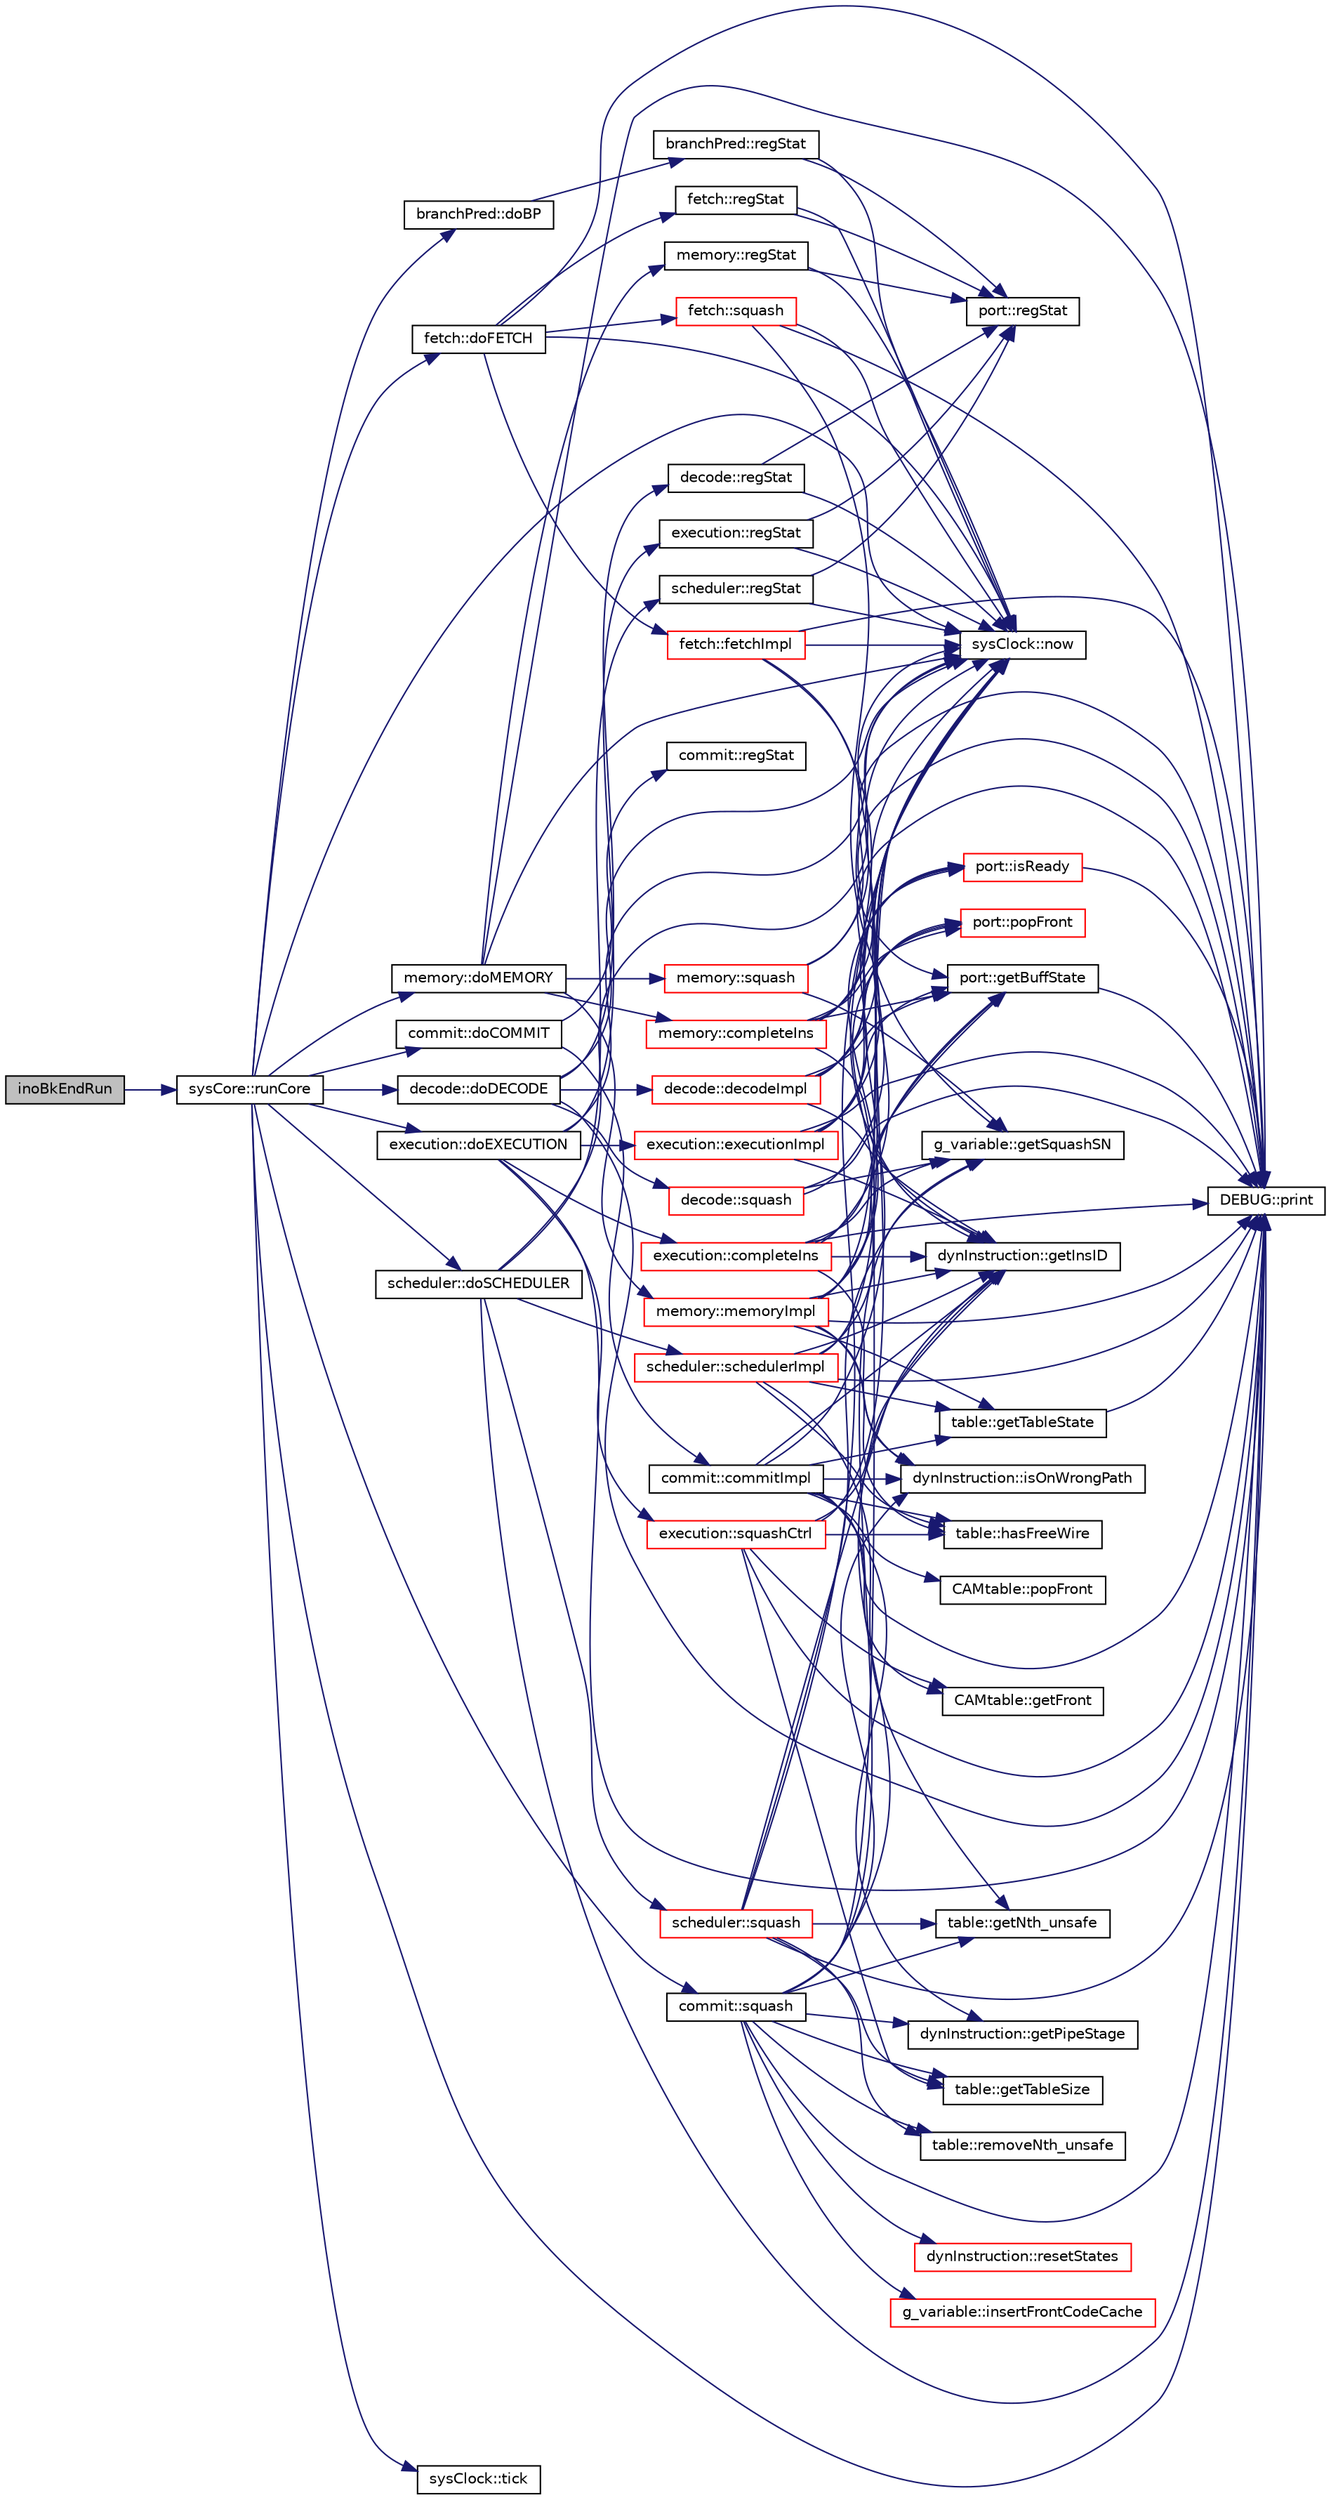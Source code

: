 digraph G
{
  edge [fontname="Helvetica",fontsize="10",labelfontname="Helvetica",labelfontsize="10"];
  node [fontname="Helvetica",fontsize="10",shape=record];
  rankdir=LR;
  Node1 [label="inoBkEndRun",height=0.2,width=0.4,color="black", fillcolor="grey75", style="filled" fontcolor="black"];
  Node1 -> Node2 [color="midnightblue",fontsize="10",style="solid",fontname="Helvetica"];
  Node2 [label="sysCore::runCore",height=0.2,width=0.4,color="black", fillcolor="white", style="filled",URL="$classsysCore.html#a329e1539dcc7da668fb0d6237368922f"];
  Node2 -> Node3 [color="midnightblue",fontsize="10",style="solid",fontname="Helvetica"];
  Node3 [label="branchPred::doBP",height=0.2,width=0.4,color="black", fillcolor="white", style="filled",URL="$classbranchPred.html#a1f0824ac19dd44bb72c2f3d08069f231"];
  Node3 -> Node4 [color="midnightblue",fontsize="10",style="solid",fontname="Helvetica"];
  Node4 [label="branchPred::regStat",height=0.2,width=0.4,color="black", fillcolor="white", style="filled",URL="$classbranchPred.html#a1bb57a2887df1dfcc967fb26c369e8e1"];
  Node4 -> Node5 [color="midnightblue",fontsize="10",style="solid",fontname="Helvetica"];
  Node5 [label="sysClock::now",height=0.2,width=0.4,color="black", fillcolor="white", style="filled",URL="$classsysClock.html#af027a57c8bc3d0dab4fe5a0f870b7d20"];
  Node4 -> Node6 [color="midnightblue",fontsize="10",style="solid",fontname="Helvetica"];
  Node6 [label="port::regStat",height=0.2,width=0.4,color="black", fillcolor="white", style="filled",URL="$classport.html#a966cfeb3b369ec22e8081275481abe32"];
  Node2 -> Node7 [color="midnightblue",fontsize="10",style="solid",fontname="Helvetica"];
  Node7 [label="commit::doCOMMIT",height=0.2,width=0.4,color="black", fillcolor="white", style="filled",URL="$classcommit.html#a9eb2bb492ac2b103102be4ef7d018e8b"];
  Node7 -> Node8 [color="midnightblue",fontsize="10",style="solid",fontname="Helvetica"];
  Node8 [label="commit::commitImpl",height=0.2,width=0.4,color="black", fillcolor="white", style="filled",URL="$classcommit.html#a50f823d551a57bbaccde41c32737b737"];
  Node8 -> Node9 [color="midnightblue",fontsize="10",style="solid",fontname="Helvetica"];
  Node9 [label="CAMtable::getFront",height=0.2,width=0.4,color="black", fillcolor="white", style="filled",URL="$classCAMtable.html#a1111b552094db836302ac5ce0671794a"];
  Node8 -> Node10 [color="midnightblue",fontsize="10",style="solid",fontname="Helvetica"];
  Node10 [label="dynInstruction::getInsID",height=0.2,width=0.4,color="black", fillcolor="white", style="filled",URL="$classdynInstruction.html#ab38b8181f522daae77cb46d701fb5302"];
  Node8 -> Node11 [color="midnightblue",fontsize="10",style="solid",fontname="Helvetica"];
  Node11 [label="dynInstruction::getPipeStage",height=0.2,width=0.4,color="black", fillcolor="white", style="filled",URL="$classdynInstruction.html#aeb07269dfde7d142e72e13cda8060c29"];
  Node8 -> Node12 [color="midnightblue",fontsize="10",style="solid",fontname="Helvetica"];
  Node12 [label="table::getTableState",height=0.2,width=0.4,color="black", fillcolor="white", style="filled",URL="$classtable.html#abab8f70b8b32bb7342f5107edb328d18"];
  Node12 -> Node13 [color="midnightblue",fontsize="10",style="solid",fontname="Helvetica"];
  Node13 [label="DEBUG::print",height=0.2,width=0.4,color="black", fillcolor="white", style="filled",URL="$classDEBUG.html#ab38f086785f7239084b735007297078a"];
  Node8 -> Node14 [color="midnightblue",fontsize="10",style="solid",fontname="Helvetica"];
  Node14 [label="table::hasFreeWire",height=0.2,width=0.4,color="black", fillcolor="white", style="filled",URL="$classtable.html#ade9af281ee70b0cf544060c478ffbfe1"];
  Node8 -> Node15 [color="midnightblue",fontsize="10",style="solid",fontname="Helvetica"];
  Node15 [label="dynInstruction::isOnWrongPath",height=0.2,width=0.4,color="black", fillcolor="white", style="filled",URL="$classdynInstruction.html#a9e5d4f7401d24394fcc9b77d818798b6"];
  Node8 -> Node5 [color="midnightblue",fontsize="10",style="solid",fontname="Helvetica"];
  Node8 -> Node16 [color="midnightblue",fontsize="10",style="solid",fontname="Helvetica"];
  Node16 [label="CAMtable::popFront",height=0.2,width=0.4,color="black", fillcolor="white", style="filled",URL="$classCAMtable.html#a5e19b284c54893d488fb7eae5f84aa13"];
  Node8 -> Node13 [color="midnightblue",fontsize="10",style="solid",fontname="Helvetica"];
  Node7 -> Node17 [color="midnightblue",fontsize="10",style="solid",fontname="Helvetica"];
  Node17 [label="commit::regStat",height=0.2,width=0.4,color="black", fillcolor="white", style="filled",URL="$classcommit.html#a207fab9b88bbf27cae6f6388aa6ef6ad"];
  Node2 -> Node18 [color="midnightblue",fontsize="10",style="solid",fontname="Helvetica"];
  Node18 [label="decode::doDECODE",height=0.2,width=0.4,color="black", fillcolor="white", style="filled",URL="$classdecode.html#a387fdd64ecb79472fad23d4190b80516"];
  Node18 -> Node19 [color="midnightblue",fontsize="10",style="solid",fontname="Helvetica"];
  Node19 [label="decode::decodeImpl",height=0.2,width=0.4,color="red", fillcolor="white", style="filled",URL="$classdecode.html#a4971894a17f1aca1f8a562774949dd1e"];
  Node19 -> Node20 [color="midnightblue",fontsize="10",style="solid",fontname="Helvetica"];
  Node20 [label="port::getBuffState",height=0.2,width=0.4,color="black", fillcolor="white", style="filled",URL="$classport.html#abf9be02812c2503eee69704a01b14145"];
  Node20 -> Node13 [color="midnightblue",fontsize="10",style="solid",fontname="Helvetica"];
  Node19 -> Node10 [color="midnightblue",fontsize="10",style="solid",fontname="Helvetica"];
  Node19 -> Node21 [color="midnightblue",fontsize="10",style="solid",fontname="Helvetica"];
  Node21 [label="port::isReady",height=0.2,width=0.4,color="red", fillcolor="white", style="filled",URL="$classport.html#a57a6cc5a8388feaf7fd09bd9616f0ee7"];
  Node21 -> Node13 [color="midnightblue",fontsize="10",style="solid",fontname="Helvetica"];
  Node19 -> Node5 [color="midnightblue",fontsize="10",style="solid",fontname="Helvetica"];
  Node19 -> Node22 [color="midnightblue",fontsize="10",style="solid",fontname="Helvetica"];
  Node22 [label="port::popFront",height=0.2,width=0.4,color="red", fillcolor="white", style="filled",URL="$classport.html#a95bf81afb2a6c03ac2272b3708322b74"];
  Node19 -> Node13 [color="midnightblue",fontsize="10",style="solid",fontname="Helvetica"];
  Node18 -> Node5 [color="midnightblue",fontsize="10",style="solid",fontname="Helvetica"];
  Node18 -> Node13 [color="midnightblue",fontsize="10",style="solid",fontname="Helvetica"];
  Node18 -> Node23 [color="midnightblue",fontsize="10",style="solid",fontname="Helvetica"];
  Node23 [label="decode::regStat",height=0.2,width=0.4,color="black", fillcolor="white", style="filled",URL="$classdecode.html#aa9758b61373caf22cabe72ed17006385"];
  Node23 -> Node5 [color="midnightblue",fontsize="10",style="solid",fontname="Helvetica"];
  Node23 -> Node6 [color="midnightblue",fontsize="10",style="solid",fontname="Helvetica"];
  Node18 -> Node24 [color="midnightblue",fontsize="10",style="solid",fontname="Helvetica"];
  Node24 [label="decode::squash",height=0.2,width=0.4,color="red", fillcolor="white", style="filled",URL="$classdecode.html#afed951843a1cc2c9f9f044caa7c009f1"];
  Node24 -> Node25 [color="midnightblue",fontsize="10",style="solid",fontname="Helvetica"];
  Node25 [label="g_variable::getSquashSN",height=0.2,width=0.4,color="black", fillcolor="white", style="filled",URL="$structg__variable.html#a366fb213b96fa81e166dbe60a16c3e4f"];
  Node24 -> Node5 [color="midnightblue",fontsize="10",style="solid",fontname="Helvetica"];
  Node24 -> Node13 [color="midnightblue",fontsize="10",style="solid",fontname="Helvetica"];
  Node2 -> Node26 [color="midnightblue",fontsize="10",style="solid",fontname="Helvetica"];
  Node26 [label="execution::doEXECUTION",height=0.2,width=0.4,color="black", fillcolor="white", style="filled",URL="$classexecution.html#a972207b1dde6a4bb8731c3fc0908bac6"];
  Node26 -> Node27 [color="midnightblue",fontsize="10",style="solid",fontname="Helvetica"];
  Node27 [label="execution::completeIns",height=0.2,width=0.4,color="red", fillcolor="white", style="filled",URL="$classexecution.html#a0c823fb6010268a0da3a706a9452d5e0"];
  Node27 -> Node20 [color="midnightblue",fontsize="10",style="solid",fontname="Helvetica"];
  Node27 -> Node10 [color="midnightblue",fontsize="10",style="solid",fontname="Helvetica"];
  Node27 -> Node25 [color="midnightblue",fontsize="10",style="solid",fontname="Helvetica"];
  Node27 -> Node15 [color="midnightblue",fontsize="10",style="solid",fontname="Helvetica"];
  Node27 -> Node5 [color="midnightblue",fontsize="10",style="solid",fontname="Helvetica"];
  Node27 -> Node13 [color="midnightblue",fontsize="10",style="solid",fontname="Helvetica"];
  Node26 -> Node28 [color="midnightblue",fontsize="10",style="solid",fontname="Helvetica"];
  Node28 [label="execution::executionImpl",height=0.2,width=0.4,color="red", fillcolor="white", style="filled",URL="$classexecution.html#adc2d24703f3425df6107514535fea88b"];
  Node28 -> Node20 [color="midnightblue",fontsize="10",style="solid",fontname="Helvetica"];
  Node28 -> Node10 [color="midnightblue",fontsize="10",style="solid",fontname="Helvetica"];
  Node28 -> Node21 [color="midnightblue",fontsize="10",style="solid",fontname="Helvetica"];
  Node28 -> Node5 [color="midnightblue",fontsize="10",style="solid",fontname="Helvetica"];
  Node28 -> Node22 [color="midnightblue",fontsize="10",style="solid",fontname="Helvetica"];
  Node28 -> Node13 [color="midnightblue",fontsize="10",style="solid",fontname="Helvetica"];
  Node26 -> Node5 [color="midnightblue",fontsize="10",style="solid",fontname="Helvetica"];
  Node26 -> Node13 [color="midnightblue",fontsize="10",style="solid",fontname="Helvetica"];
  Node26 -> Node29 [color="midnightblue",fontsize="10",style="solid",fontname="Helvetica"];
  Node29 [label="execution::regStat",height=0.2,width=0.4,color="black", fillcolor="white", style="filled",URL="$classexecution.html#af6a859d27808b6db44c92b0ff79ef426"];
  Node29 -> Node5 [color="midnightblue",fontsize="10",style="solid",fontname="Helvetica"];
  Node29 -> Node6 [color="midnightblue",fontsize="10",style="solid",fontname="Helvetica"];
  Node26 -> Node30 [color="midnightblue",fontsize="10",style="solid",fontname="Helvetica"];
  Node30 [label="execution::squashCtrl",height=0.2,width=0.4,color="red", fillcolor="white", style="filled",URL="$classexecution.html#a3e12895813ee78b1a7d2d10894db1204"];
  Node30 -> Node9 [color="midnightblue",fontsize="10",style="solid",fontname="Helvetica"];
  Node30 -> Node10 [color="midnightblue",fontsize="10",style="solid",fontname="Helvetica"];
  Node30 -> Node31 [color="midnightblue",fontsize="10",style="solid",fontname="Helvetica"];
  Node31 [label="table::getTableSize",height=0.2,width=0.4,color="black", fillcolor="white", style="filled",URL="$classtable.html#af9c07419ae48bd029f03a9e7ca29c43f"];
  Node30 -> Node14 [color="midnightblue",fontsize="10",style="solid",fontname="Helvetica"];
  Node30 -> Node5 [color="midnightblue",fontsize="10",style="solid",fontname="Helvetica"];
  Node30 -> Node13 [color="midnightblue",fontsize="10",style="solid",fontname="Helvetica"];
  Node2 -> Node32 [color="midnightblue",fontsize="10",style="solid",fontname="Helvetica"];
  Node32 [label="fetch::doFETCH",height=0.2,width=0.4,color="black", fillcolor="white", style="filled",URL="$classfetch.html#abe2124748be0ac8b2e2b516203f9b194"];
  Node32 -> Node33 [color="midnightblue",fontsize="10",style="solid",fontname="Helvetica"];
  Node33 [label="fetch::fetchImpl",height=0.2,width=0.4,color="red", fillcolor="white", style="filled",URL="$classfetch.html#af1aaa5a5c78172ec27dae140c7dc3ab3"];
  Node33 -> Node20 [color="midnightblue",fontsize="10",style="solid",fontname="Helvetica"];
  Node33 -> Node10 [color="midnightblue",fontsize="10",style="solid",fontname="Helvetica"];
  Node33 -> Node5 [color="midnightblue",fontsize="10",style="solid",fontname="Helvetica"];
  Node33 -> Node13 [color="midnightblue",fontsize="10",style="solid",fontname="Helvetica"];
  Node32 -> Node5 [color="midnightblue",fontsize="10",style="solid",fontname="Helvetica"];
  Node32 -> Node13 [color="midnightblue",fontsize="10",style="solid",fontname="Helvetica"];
  Node32 -> Node34 [color="midnightblue",fontsize="10",style="solid",fontname="Helvetica"];
  Node34 [label="fetch::regStat",height=0.2,width=0.4,color="black", fillcolor="white", style="filled",URL="$classfetch.html#afd8c8e8e16f0f288d1090d59a85c2281"];
  Node34 -> Node5 [color="midnightblue",fontsize="10",style="solid",fontname="Helvetica"];
  Node34 -> Node6 [color="midnightblue",fontsize="10",style="solid",fontname="Helvetica"];
  Node32 -> Node35 [color="midnightblue",fontsize="10",style="solid",fontname="Helvetica"];
  Node35 [label="fetch::squash",height=0.2,width=0.4,color="red", fillcolor="white", style="filled",URL="$classfetch.html#a39b22ed50d3b51ebe311be86343fed2a"];
  Node35 -> Node25 [color="midnightblue",fontsize="10",style="solid",fontname="Helvetica"];
  Node35 -> Node5 [color="midnightblue",fontsize="10",style="solid",fontname="Helvetica"];
  Node35 -> Node13 [color="midnightblue",fontsize="10",style="solid",fontname="Helvetica"];
  Node2 -> Node36 [color="midnightblue",fontsize="10",style="solid",fontname="Helvetica"];
  Node36 [label="memory::doMEMORY",height=0.2,width=0.4,color="black", fillcolor="white", style="filled",URL="$classmemory.html#ae667b5ac087faff10a52913146d6b627"];
  Node36 -> Node37 [color="midnightblue",fontsize="10",style="solid",fontname="Helvetica"];
  Node37 [label="memory::completeIns",height=0.2,width=0.4,color="red", fillcolor="white", style="filled",URL="$classmemory.html#a684c9f7770f14ce500c0bb3b2d34cfa5"];
  Node37 -> Node20 [color="midnightblue",fontsize="10",style="solid",fontname="Helvetica"];
  Node37 -> Node10 [color="midnightblue",fontsize="10",style="solid",fontname="Helvetica"];
  Node37 -> Node21 [color="midnightblue",fontsize="10",style="solid",fontname="Helvetica"];
  Node37 -> Node5 [color="midnightblue",fontsize="10",style="solid",fontname="Helvetica"];
  Node37 -> Node22 [color="midnightblue",fontsize="10",style="solid",fontname="Helvetica"];
  Node37 -> Node13 [color="midnightblue",fontsize="10",style="solid",fontname="Helvetica"];
  Node36 -> Node38 [color="midnightblue",fontsize="10",style="solid",fontname="Helvetica"];
  Node38 [label="memory::memoryImpl",height=0.2,width=0.4,color="red", fillcolor="white", style="filled",URL="$classmemory.html#a3c2b4025c057acb762cc6630f324d3dc"];
  Node38 -> Node20 [color="midnightblue",fontsize="10",style="solid",fontname="Helvetica"];
  Node38 -> Node10 [color="midnightblue",fontsize="10",style="solid",fontname="Helvetica"];
  Node38 -> Node12 [color="midnightblue",fontsize="10",style="solid",fontname="Helvetica"];
  Node38 -> Node14 [color="midnightblue",fontsize="10",style="solid",fontname="Helvetica"];
  Node38 -> Node15 [color="midnightblue",fontsize="10",style="solid",fontname="Helvetica"];
  Node38 -> Node21 [color="midnightblue",fontsize="10",style="solid",fontname="Helvetica"];
  Node38 -> Node5 [color="midnightblue",fontsize="10",style="solid",fontname="Helvetica"];
  Node38 -> Node22 [color="midnightblue",fontsize="10",style="solid",fontname="Helvetica"];
  Node38 -> Node13 [color="midnightblue",fontsize="10",style="solid",fontname="Helvetica"];
  Node36 -> Node5 [color="midnightblue",fontsize="10",style="solid",fontname="Helvetica"];
  Node36 -> Node13 [color="midnightblue",fontsize="10",style="solid",fontname="Helvetica"];
  Node36 -> Node39 [color="midnightblue",fontsize="10",style="solid",fontname="Helvetica"];
  Node39 [label="memory::regStat",height=0.2,width=0.4,color="black", fillcolor="white", style="filled",URL="$classmemory.html#a2f2be279e08cd2180fb070a954fbc674"];
  Node39 -> Node5 [color="midnightblue",fontsize="10",style="solid",fontname="Helvetica"];
  Node39 -> Node6 [color="midnightblue",fontsize="10",style="solid",fontname="Helvetica"];
  Node36 -> Node40 [color="midnightblue",fontsize="10",style="solid",fontname="Helvetica"];
  Node40 [label="memory::squash",height=0.2,width=0.4,color="red", fillcolor="white", style="filled",URL="$classmemory.html#a88818ea5e9263294dc5e1fef01fb068f"];
  Node40 -> Node25 [color="midnightblue",fontsize="10",style="solid",fontname="Helvetica"];
  Node40 -> Node5 [color="midnightblue",fontsize="10",style="solid",fontname="Helvetica"];
  Node40 -> Node13 [color="midnightblue",fontsize="10",style="solid",fontname="Helvetica"];
  Node2 -> Node41 [color="midnightblue",fontsize="10",style="solid",fontname="Helvetica"];
  Node41 [label="scheduler::doSCHEDULER",height=0.2,width=0.4,color="black", fillcolor="white", style="filled",URL="$classscheduler.html#a3253fffac337ef94b41e8dcef59dbd74"];
  Node41 -> Node5 [color="midnightblue",fontsize="10",style="solid",fontname="Helvetica"];
  Node41 -> Node13 [color="midnightblue",fontsize="10",style="solid",fontname="Helvetica"];
  Node41 -> Node42 [color="midnightblue",fontsize="10",style="solid",fontname="Helvetica"];
  Node42 [label="scheduler::regStat",height=0.2,width=0.4,color="black", fillcolor="white", style="filled",URL="$classscheduler.html#ab1cdff1168591f0166016829d460928a"];
  Node42 -> Node5 [color="midnightblue",fontsize="10",style="solid",fontname="Helvetica"];
  Node42 -> Node6 [color="midnightblue",fontsize="10",style="solid",fontname="Helvetica"];
  Node41 -> Node43 [color="midnightblue",fontsize="10",style="solid",fontname="Helvetica"];
  Node43 [label="scheduler::schedulerImpl",height=0.2,width=0.4,color="red", fillcolor="white", style="filled",URL="$classscheduler.html#a22fd96ca05e81346965e87c0e46b9cca"];
  Node43 -> Node20 [color="midnightblue",fontsize="10",style="solid",fontname="Helvetica"];
  Node43 -> Node10 [color="midnightblue",fontsize="10",style="solid",fontname="Helvetica"];
  Node43 -> Node44 [color="midnightblue",fontsize="10",style="solid",fontname="Helvetica"];
  Node44 [label="table::getNth_unsafe",height=0.2,width=0.4,color="black", fillcolor="white", style="filled",URL="$classtable.html#a20191b8e05f6882b38655c5fffb42389"];
  Node43 -> Node12 [color="midnightblue",fontsize="10",style="solid",fontname="Helvetica"];
  Node43 -> Node14 [color="midnightblue",fontsize="10",style="solid",fontname="Helvetica"];
  Node43 -> Node5 [color="midnightblue",fontsize="10",style="solid",fontname="Helvetica"];
  Node43 -> Node13 [color="midnightblue",fontsize="10",style="solid",fontname="Helvetica"];
  Node41 -> Node45 [color="midnightblue",fontsize="10",style="solid",fontname="Helvetica"];
  Node45 [label="scheduler::squash",height=0.2,width=0.4,color="red", fillcolor="white", style="filled",URL="$classscheduler.html#aa2248008ac06d971f08807593b9a09c2"];
  Node45 -> Node10 [color="midnightblue",fontsize="10",style="solid",fontname="Helvetica"];
  Node45 -> Node44 [color="midnightblue",fontsize="10",style="solid",fontname="Helvetica"];
  Node45 -> Node25 [color="midnightblue",fontsize="10",style="solid",fontname="Helvetica"];
  Node45 -> Node31 [color="midnightblue",fontsize="10",style="solid",fontname="Helvetica"];
  Node45 -> Node5 [color="midnightblue",fontsize="10",style="solid",fontname="Helvetica"];
  Node45 -> Node13 [color="midnightblue",fontsize="10",style="solid",fontname="Helvetica"];
  Node45 -> Node46 [color="midnightblue",fontsize="10",style="solid",fontname="Helvetica"];
  Node46 [label="table::removeNth_unsafe",height=0.2,width=0.4,color="black", fillcolor="white", style="filled",URL="$classtable.html#ae5c57c137b681a823a1bb0d830520e82"];
  Node2 -> Node5 [color="midnightblue",fontsize="10",style="solid",fontname="Helvetica"];
  Node2 -> Node13 [color="midnightblue",fontsize="10",style="solid",fontname="Helvetica"];
  Node2 -> Node47 [color="midnightblue",fontsize="10",style="solid",fontname="Helvetica"];
  Node47 [label="commit::squash",height=0.2,width=0.4,color="black", fillcolor="white", style="filled",URL="$classcommit.html#afb05caa27f671bb59e3462e161c2c2f1"];
  Node47 -> Node10 [color="midnightblue",fontsize="10",style="solid",fontname="Helvetica"];
  Node47 -> Node44 [color="midnightblue",fontsize="10",style="solid",fontname="Helvetica"];
  Node47 -> Node11 [color="midnightblue",fontsize="10",style="solid",fontname="Helvetica"];
  Node47 -> Node25 [color="midnightblue",fontsize="10",style="solid",fontname="Helvetica"];
  Node47 -> Node31 [color="midnightblue",fontsize="10",style="solid",fontname="Helvetica"];
  Node47 -> Node48 [color="midnightblue",fontsize="10",style="solid",fontname="Helvetica"];
  Node48 [label="g_variable::insertFrontCodeCache",height=0.2,width=0.4,color="red", fillcolor="white", style="filled",URL="$structg__variable.html#ac6cd30370c34c5a0862aa9a4c56049db"];
  Node47 -> Node15 [color="midnightblue",fontsize="10",style="solid",fontname="Helvetica"];
  Node47 -> Node5 [color="midnightblue",fontsize="10",style="solid",fontname="Helvetica"];
  Node47 -> Node13 [color="midnightblue",fontsize="10",style="solid",fontname="Helvetica"];
  Node47 -> Node46 [color="midnightblue",fontsize="10",style="solid",fontname="Helvetica"];
  Node47 -> Node49 [color="midnightblue",fontsize="10",style="solid",fontname="Helvetica"];
  Node49 [label="dynInstruction::resetStates",height=0.2,width=0.4,color="red", fillcolor="white", style="filled",URL="$classdynInstruction.html#a9d4e4bce20dd4c1fd4d85270d828550e"];
  Node2 -> Node50 [color="midnightblue",fontsize="10",style="solid",fontname="Helvetica"];
  Node50 [label="sysClock::tick",height=0.2,width=0.4,color="black", fillcolor="white", style="filled",URL="$classsysClock.html#a1b83f5cc141338e61f66028ef040c242"];
}
